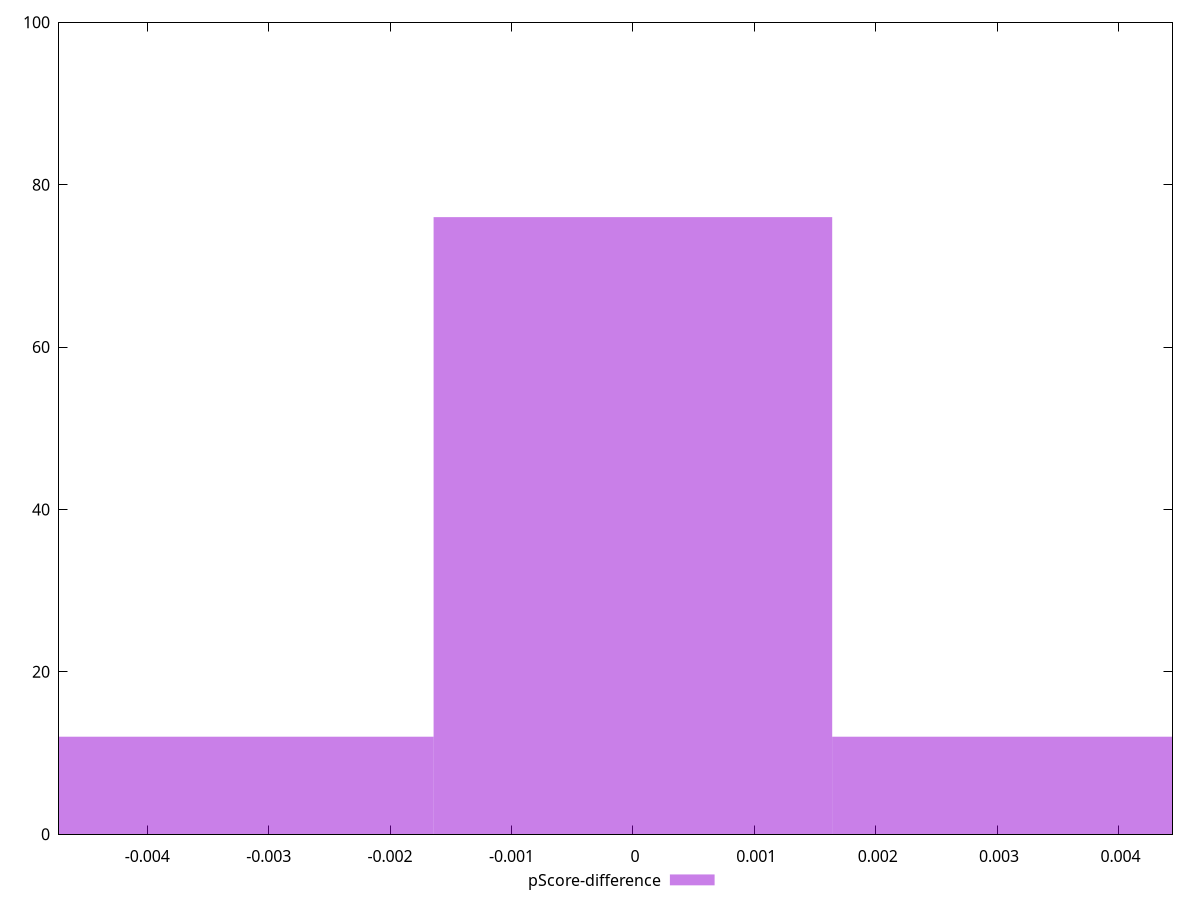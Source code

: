 reset

$pScoreDifference <<EOF
0 76
0.003283574542636163 12
-0.003283574542636163 12
EOF

set key outside below
set boxwidth 0.003283574542636163
set xrange [-0.004727500279744445:0.004444999694824259]
set yrange [0:100]
set trange [0:100]
set style fill transparent solid 0.5 noborder
set terminal svg size 640, 490 enhanced background rgb 'white'
set output "report_00017_2021-02-10T15-08-03.406Z/uses-rel-preconnect/samples/pages+cached+noadtech/pScore-difference/histogram.svg"

plot $pScoreDifference title "pScore-difference" with boxes

reset

